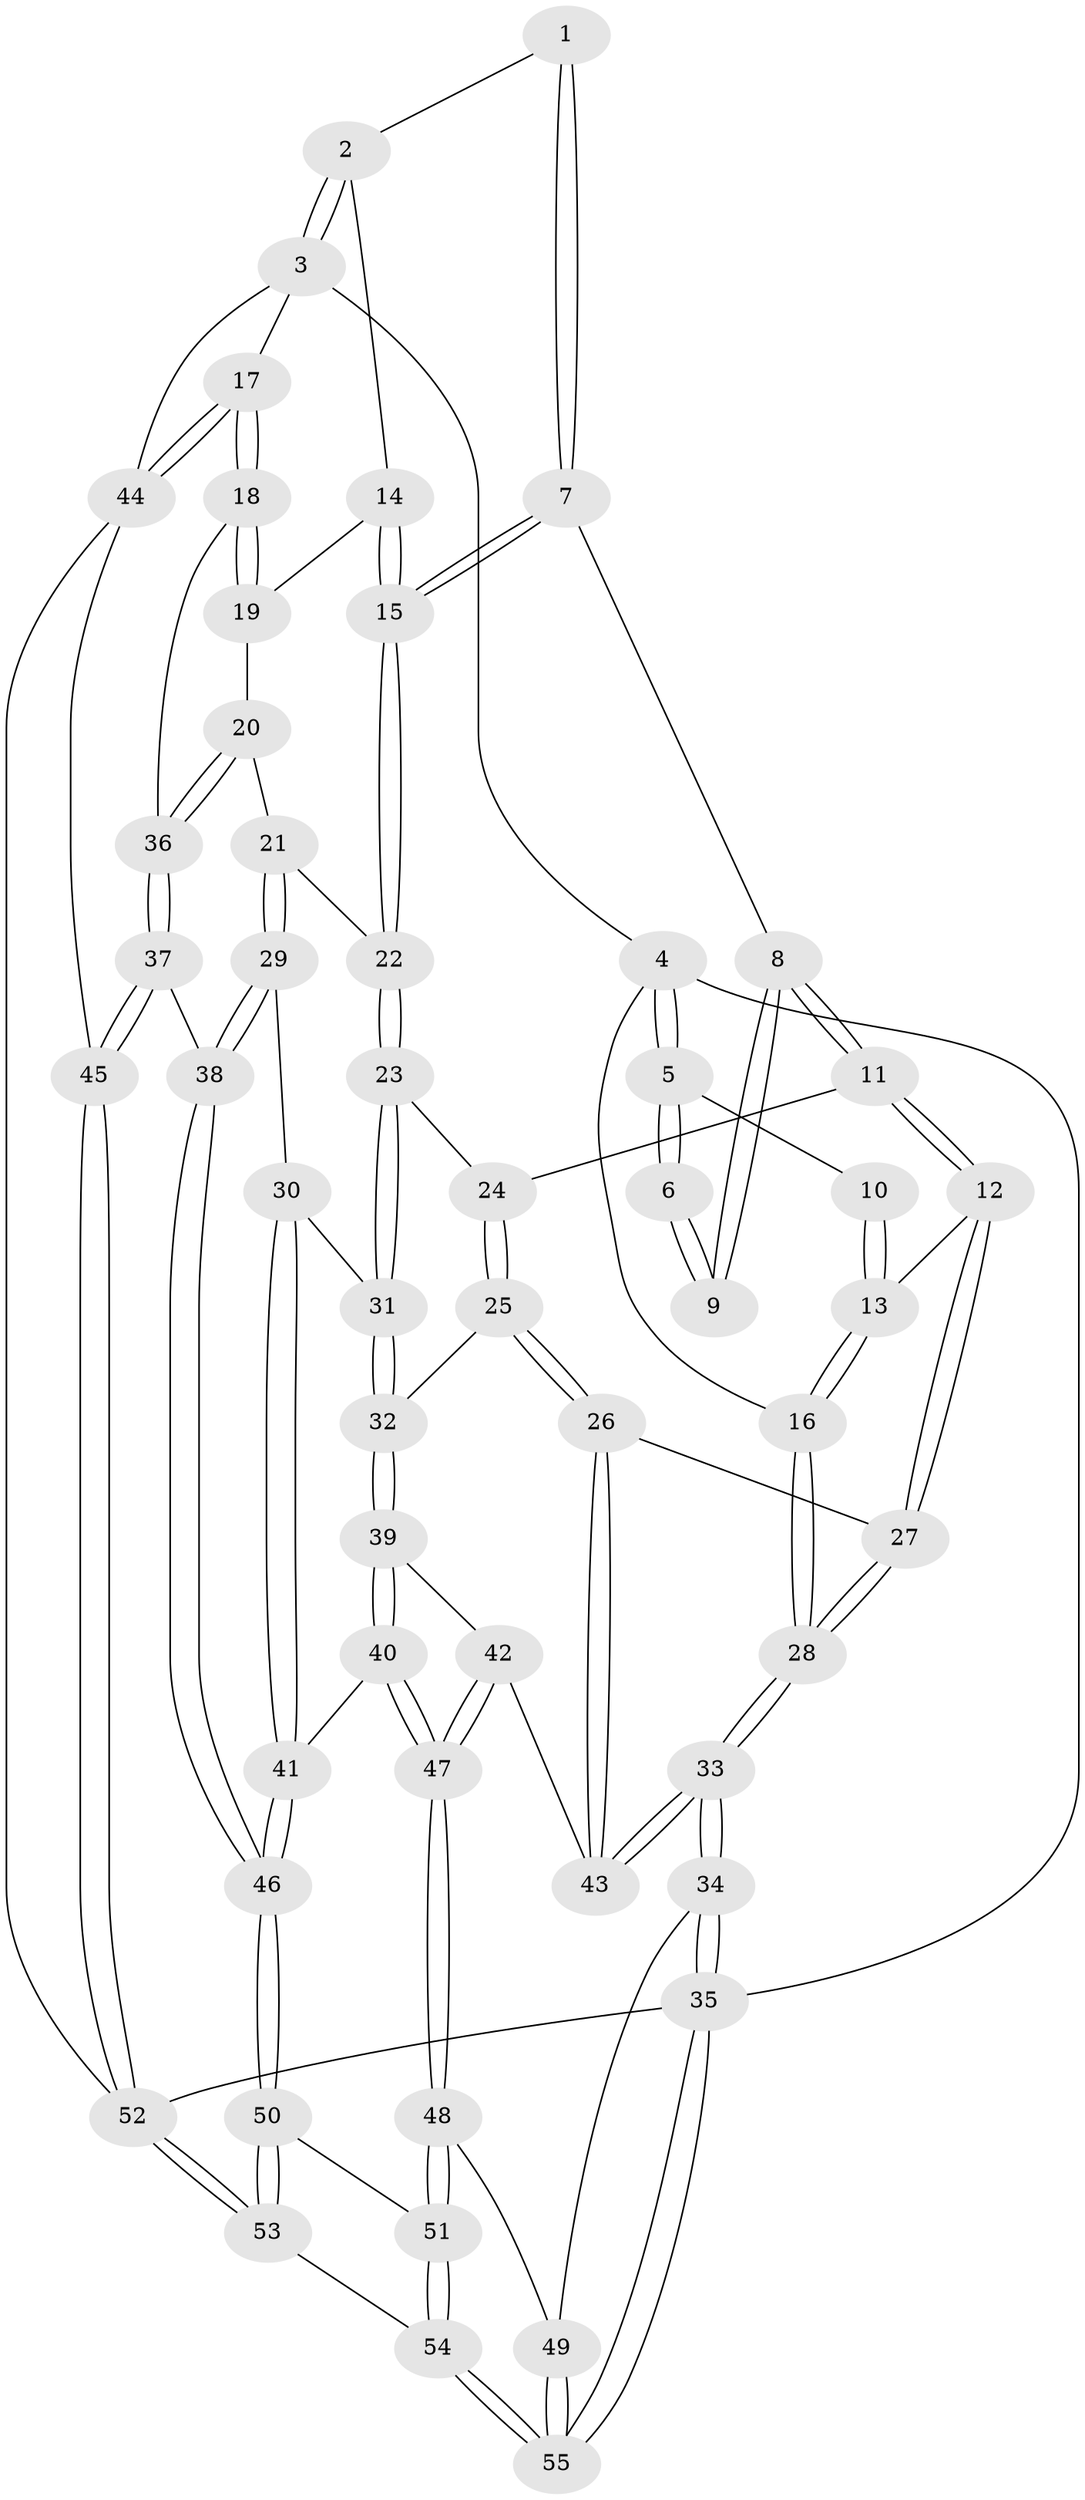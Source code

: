 // Generated by graph-tools (version 1.1) at 2025/11/02/27/25 16:11:58]
// undirected, 55 vertices, 134 edges
graph export_dot {
graph [start="1"]
  node [color=gray90,style=filled];
  1 [pos="+0.5364660340398966+0"];
  2 [pos="+0.9236955898381938+0"];
  3 [pos="+1+0"];
  4 [pos="+0+0"];
  5 [pos="+0+0"];
  6 [pos="+0.3028815962438994+0"];
  7 [pos="+0.5192291325992126+0.05461132291677811"];
  8 [pos="+0.3161926066123066+0.17164247219718848"];
  9 [pos="+0.2954197394389864+0.023900612082263722"];
  10 [pos="+0.18596962127394842+0.04642771125232374"];
  11 [pos="+0.3109520278596073+0.18266601885663888"];
  12 [pos="+0.20260638548548324+0.2233662230984"];
  13 [pos="+0.18226678839336394+0.20264072975772415"];
  14 [pos="+0.8357933753404311+0"];
  15 [pos="+0.6562767389457222+0.2447976836376031"];
  16 [pos="+0+0"];
  17 [pos="+1+0.3017050468516406"];
  18 [pos="+1+0.3107914880750464"];
  19 [pos="+0.8894058707084482+0.12326531142297475"];
  20 [pos="+0.8108121883537744+0.32384336412455106"];
  21 [pos="+0.6592856098939123+0.25974219510727414"];
  22 [pos="+0.6560804533792092+0.2574912035669545"];
  23 [pos="+0.64415692340848+0.26531460797015505"];
  24 [pos="+0.40728598830306917+0.27383918898567416"];
  25 [pos="+0.39477550160914754+0.3839916166363961"];
  26 [pos="+0.23615532795275698+0.42457311892435157"];
  27 [pos="+0.1854023123927066+0.265473358317728"];
  28 [pos="+0+0.4402351666019791"];
  29 [pos="+0.7052537149571995+0.5130866048543361"];
  30 [pos="+0.5838763330279856+0.4281948520498249"];
  31 [pos="+0.5867471589283496+0.3705864195560907"];
  32 [pos="+0.4288879971587623+0.4313821129954711"];
  33 [pos="+0+0.4629072353104401"];
  34 [pos="+0+0.7001914752109426"];
  35 [pos="+0+1"];
  36 [pos="+0.8833158201771382+0.3679459074255437"];
  37 [pos="+0.8274963016265607+0.6341632342349922"];
  38 [pos="+0.7578008180095027+0.6408345245262731"];
  39 [pos="+0.43094374358267223+0.48411375891124564"];
  40 [pos="+0.5327644464690613+0.5994721838900263"];
  41 [pos="+0.5368835957435056+0.6001189144936292"];
  42 [pos="+0.24169309427810934+0.5561145934132883"];
  43 [pos="+0.21702601809240366+0.5101386295425855"];
  44 [pos="+1+0.7250607751165278"];
  45 [pos="+0.9476029076366362+0.7097695481084784"];
  46 [pos="+0.6572966903486925+0.6797227585132993"];
  47 [pos="+0.2583195969025365+0.726023740987838"];
  48 [pos="+0.2525798918534571+0.7403673067803935"];
  49 [pos="+0.17758949422539427+0.7530188240606109"];
  50 [pos="+0.6165987882290043+0.7982427962648434"];
  51 [pos="+0.2957069911679311+0.8077129079958247"];
  52 [pos="+0.7493534882003581+1"];
  53 [pos="+0.6452261993421118+1"];
  54 [pos="+0.3559032094738392+1"];
  55 [pos="+0+1"];
  1 -- 2;
  1 -- 7;
  1 -- 7;
  2 -- 3;
  2 -- 3;
  2 -- 14;
  3 -- 4;
  3 -- 17;
  3 -- 44;
  4 -- 5;
  4 -- 5;
  4 -- 16;
  4 -- 35;
  5 -- 6;
  5 -- 6;
  5 -- 10;
  6 -- 9;
  6 -- 9;
  7 -- 8;
  7 -- 15;
  7 -- 15;
  8 -- 9;
  8 -- 9;
  8 -- 11;
  8 -- 11;
  10 -- 13;
  10 -- 13;
  11 -- 12;
  11 -- 12;
  11 -- 24;
  12 -- 13;
  12 -- 27;
  12 -- 27;
  13 -- 16;
  13 -- 16;
  14 -- 15;
  14 -- 15;
  14 -- 19;
  15 -- 22;
  15 -- 22;
  16 -- 28;
  16 -- 28;
  17 -- 18;
  17 -- 18;
  17 -- 44;
  17 -- 44;
  18 -- 19;
  18 -- 19;
  18 -- 36;
  19 -- 20;
  20 -- 21;
  20 -- 36;
  20 -- 36;
  21 -- 22;
  21 -- 29;
  21 -- 29;
  22 -- 23;
  22 -- 23;
  23 -- 24;
  23 -- 31;
  23 -- 31;
  24 -- 25;
  24 -- 25;
  25 -- 26;
  25 -- 26;
  25 -- 32;
  26 -- 27;
  26 -- 43;
  26 -- 43;
  27 -- 28;
  27 -- 28;
  28 -- 33;
  28 -- 33;
  29 -- 30;
  29 -- 38;
  29 -- 38;
  30 -- 31;
  30 -- 41;
  30 -- 41;
  31 -- 32;
  31 -- 32;
  32 -- 39;
  32 -- 39;
  33 -- 34;
  33 -- 34;
  33 -- 43;
  33 -- 43;
  34 -- 35;
  34 -- 35;
  34 -- 49;
  35 -- 55;
  35 -- 55;
  35 -- 52;
  36 -- 37;
  36 -- 37;
  37 -- 38;
  37 -- 45;
  37 -- 45;
  38 -- 46;
  38 -- 46;
  39 -- 40;
  39 -- 40;
  39 -- 42;
  40 -- 41;
  40 -- 47;
  40 -- 47;
  41 -- 46;
  41 -- 46;
  42 -- 43;
  42 -- 47;
  42 -- 47;
  44 -- 45;
  44 -- 52;
  45 -- 52;
  45 -- 52;
  46 -- 50;
  46 -- 50;
  47 -- 48;
  47 -- 48;
  48 -- 49;
  48 -- 51;
  48 -- 51;
  49 -- 55;
  49 -- 55;
  50 -- 51;
  50 -- 53;
  50 -- 53;
  51 -- 54;
  51 -- 54;
  52 -- 53;
  52 -- 53;
  53 -- 54;
  54 -- 55;
  54 -- 55;
}
